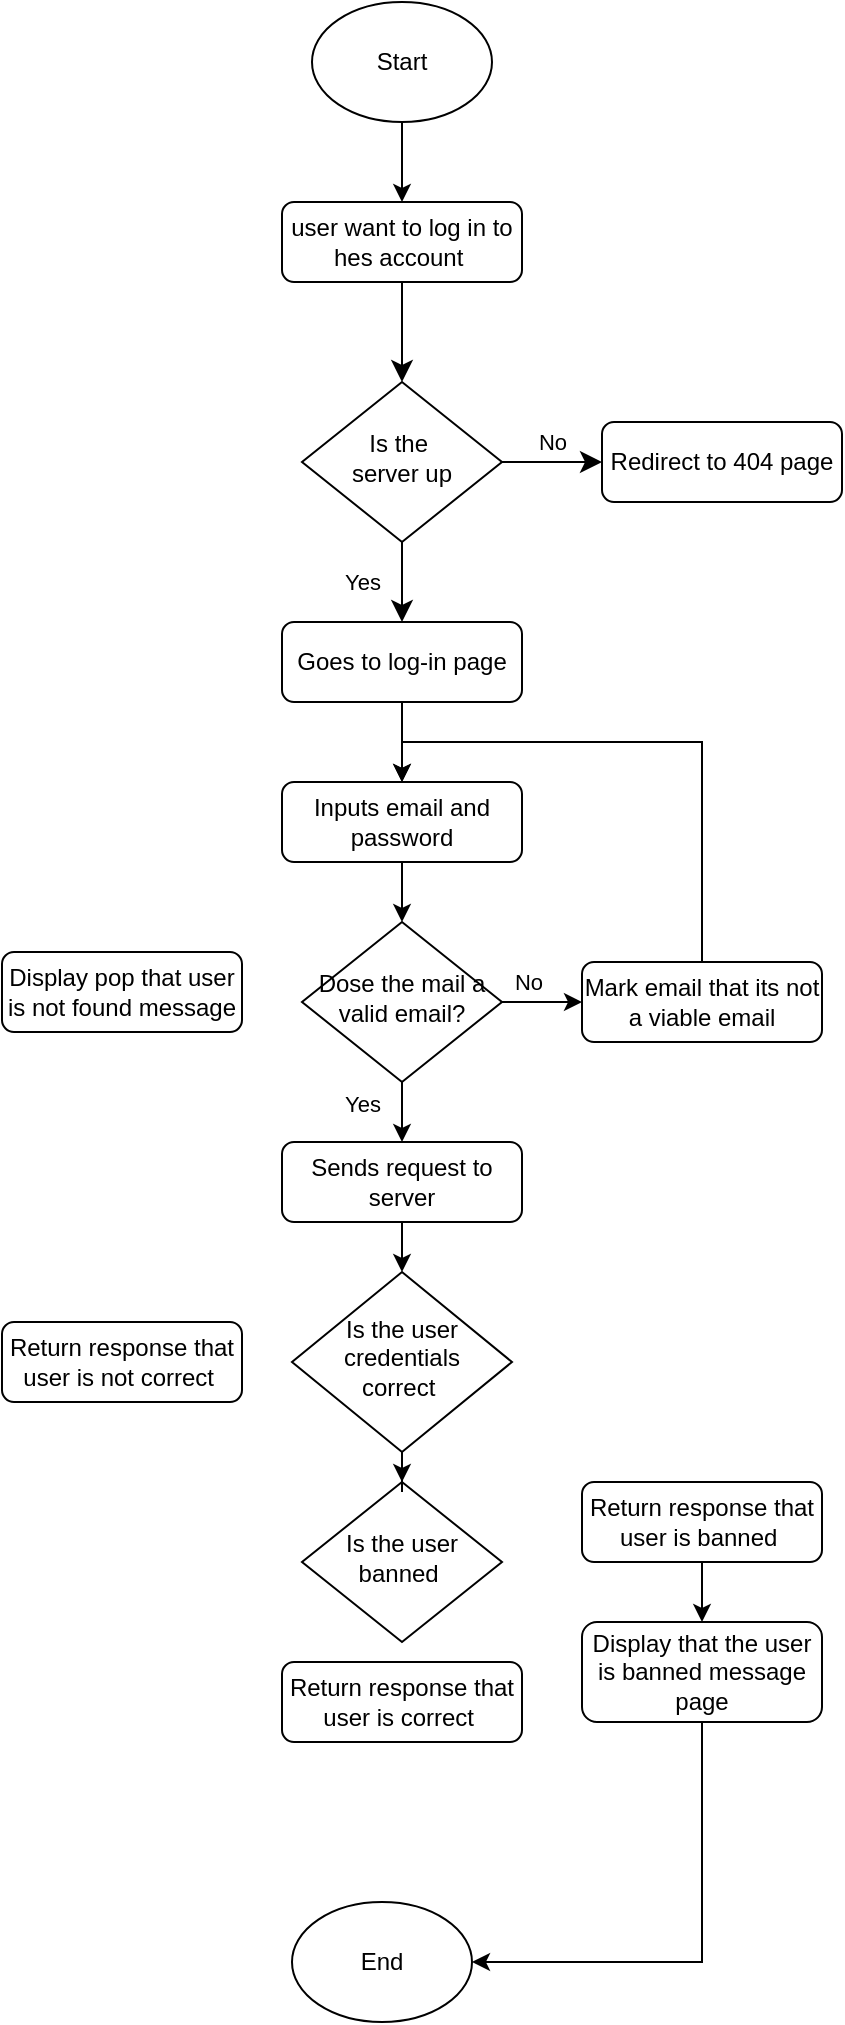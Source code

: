 <mxfile version="24.9.1">
  <diagram id="C5RBs43oDa-KdzZeNtuy" name="Page-1">
    <mxGraphModel dx="1072" dy="602" grid="1" gridSize="10" guides="1" tooltips="1" connect="1" arrows="1" fold="1" page="1" pageScale="1" pageWidth="827" pageHeight="1169" math="0" shadow="0">
      <root>
        <mxCell id="WIyWlLk6GJQsqaUBKTNV-0" />
        <mxCell id="WIyWlLk6GJQsqaUBKTNV-1" parent="WIyWlLk6GJQsqaUBKTNV-0" />
        <mxCell id="WIyWlLk6GJQsqaUBKTNV-2" value="" style="rounded=0;html=1;jettySize=auto;orthogonalLoop=1;fontSize=11;endArrow=classic;endFill=1;endSize=8;strokeWidth=1;shadow=0;labelBackgroundColor=none;edgeStyle=orthogonalEdgeStyle;" parent="WIyWlLk6GJQsqaUBKTNV-1" source="WIyWlLk6GJQsqaUBKTNV-3" target="WIyWlLk6GJQsqaUBKTNV-6" edge="1">
          <mxGeometry relative="1" as="geometry" />
        </mxCell>
        <mxCell id="WIyWlLk6GJQsqaUBKTNV-3" value="user want to log in to hes account&amp;nbsp;" style="rounded=1;whiteSpace=wrap;html=1;fontSize=12;glass=0;strokeWidth=1;shadow=0;" parent="WIyWlLk6GJQsqaUBKTNV-1" vertex="1">
          <mxGeometry x="180" y="190" width="120" height="40" as="geometry" />
        </mxCell>
        <mxCell id="WIyWlLk6GJQsqaUBKTNV-4" value="Yes" style="rounded=0;html=1;jettySize=auto;orthogonalLoop=1;fontSize=11;endArrow=classic;endFill=1;endSize=8;strokeWidth=1;shadow=0;labelBackgroundColor=none;edgeStyle=orthogonalEdgeStyle;" parent="WIyWlLk6GJQsqaUBKTNV-1" source="WIyWlLk6GJQsqaUBKTNV-6" edge="1">
          <mxGeometry x="-0.013" y="-20" relative="1" as="geometry">
            <mxPoint x="-20" y="-20" as="offset" />
            <mxPoint x="240" y="400" as="targetPoint" />
          </mxGeometry>
        </mxCell>
        <mxCell id="WIyWlLk6GJQsqaUBKTNV-5" value="No" style="edgeStyle=orthogonalEdgeStyle;rounded=0;html=1;jettySize=auto;orthogonalLoop=1;fontSize=11;endArrow=classic;endFill=1;endSize=8;strokeWidth=1;shadow=0;labelBackgroundColor=none;" parent="WIyWlLk6GJQsqaUBKTNV-1" source="WIyWlLk6GJQsqaUBKTNV-6" target="WIyWlLk6GJQsqaUBKTNV-7" edge="1">
          <mxGeometry y="10" relative="1" as="geometry">
            <mxPoint as="offset" />
          </mxGeometry>
        </mxCell>
        <mxCell id="WIyWlLk6GJQsqaUBKTNV-6" value="Is the&amp;nbsp;&lt;div&gt;server up&lt;/div&gt;" style="rhombus;whiteSpace=wrap;html=1;shadow=0;fontFamily=Helvetica;fontSize=12;align=center;strokeWidth=1;spacing=6;spacingTop=-4;" parent="WIyWlLk6GJQsqaUBKTNV-1" vertex="1">
          <mxGeometry x="190" y="280" width="100" height="80" as="geometry" />
        </mxCell>
        <mxCell id="WIyWlLk6GJQsqaUBKTNV-7" value="Redirect to 404 page" style="rounded=1;whiteSpace=wrap;html=1;fontSize=12;glass=0;strokeWidth=1;shadow=0;" parent="WIyWlLk6GJQsqaUBKTNV-1" vertex="1">
          <mxGeometry x="340" y="300" width="120" height="40" as="geometry" />
        </mxCell>
        <mxCell id="2kuRp7t0pn8Mhnb4j0c0-1" style="edgeStyle=orthogonalEdgeStyle;rounded=0;orthogonalLoop=1;jettySize=auto;html=1;entryX=0.5;entryY=0;entryDx=0;entryDy=0;" edge="1" parent="WIyWlLk6GJQsqaUBKTNV-1" source="2kuRp7t0pn8Mhnb4j0c0-0" target="WIyWlLk6GJQsqaUBKTNV-3">
          <mxGeometry relative="1" as="geometry" />
        </mxCell>
        <mxCell id="2kuRp7t0pn8Mhnb4j0c0-0" value="Start" style="ellipse;whiteSpace=wrap;html=1;" vertex="1" parent="WIyWlLk6GJQsqaUBKTNV-1">
          <mxGeometry x="195" y="90" width="90" height="60" as="geometry" />
        </mxCell>
        <mxCell id="2kuRp7t0pn8Mhnb4j0c0-4" style="edgeStyle=orthogonalEdgeStyle;rounded=0;orthogonalLoop=1;jettySize=auto;html=1;entryX=0.5;entryY=0;entryDx=0;entryDy=0;" edge="1" parent="WIyWlLk6GJQsqaUBKTNV-1" source="2kuRp7t0pn8Mhnb4j0c0-2" target="2kuRp7t0pn8Mhnb4j0c0-3">
          <mxGeometry relative="1" as="geometry" />
        </mxCell>
        <mxCell id="2kuRp7t0pn8Mhnb4j0c0-2" value="Goes to log-in page" style="rounded=1;whiteSpace=wrap;html=1;fontSize=12;glass=0;strokeWidth=1;shadow=0;" vertex="1" parent="WIyWlLk6GJQsqaUBKTNV-1">
          <mxGeometry x="180" y="400" width="120" height="40" as="geometry" />
        </mxCell>
        <mxCell id="2kuRp7t0pn8Mhnb4j0c0-10" style="edgeStyle=orthogonalEdgeStyle;rounded=0;orthogonalLoop=1;jettySize=auto;html=1;entryX=0.5;entryY=0;entryDx=0;entryDy=0;" edge="1" parent="WIyWlLk6GJQsqaUBKTNV-1" source="2kuRp7t0pn8Mhnb4j0c0-3" target="2kuRp7t0pn8Mhnb4j0c0-9">
          <mxGeometry relative="1" as="geometry" />
        </mxCell>
        <mxCell id="2kuRp7t0pn8Mhnb4j0c0-3" value="Inputs email and password" style="rounded=1;whiteSpace=wrap;html=1;fontSize=12;glass=0;strokeWidth=1;shadow=0;" vertex="1" parent="WIyWlLk6GJQsqaUBKTNV-1">
          <mxGeometry x="180" y="480" width="120" height="40" as="geometry" />
        </mxCell>
        <mxCell id="2kuRp7t0pn8Mhnb4j0c0-40" style="edgeStyle=orthogonalEdgeStyle;rounded=0;orthogonalLoop=1;jettySize=auto;html=1;entryX=0.5;entryY=0;entryDx=0;entryDy=0;" edge="1" parent="WIyWlLk6GJQsqaUBKTNV-1" source="2kuRp7t0pn8Mhnb4j0c0-5" target="2kuRp7t0pn8Mhnb4j0c0-31">
          <mxGeometry relative="1" as="geometry" />
        </mxCell>
        <mxCell id="2kuRp7t0pn8Mhnb4j0c0-5" value="Sends request to server" style="rounded=1;whiteSpace=wrap;html=1;fontSize=12;glass=0;strokeWidth=1;shadow=0;" vertex="1" parent="WIyWlLk6GJQsqaUBKTNV-1">
          <mxGeometry x="180" y="660" width="120" height="40" as="geometry" />
        </mxCell>
        <mxCell id="2kuRp7t0pn8Mhnb4j0c0-7" value="Is the user&lt;div&gt;banned&amp;nbsp;&lt;/div&gt;" style="rhombus;whiteSpace=wrap;html=1;shadow=0;fontFamily=Helvetica;fontSize=12;align=center;strokeWidth=1;spacing=6;spacingTop=-4;" vertex="1" parent="WIyWlLk6GJQsqaUBKTNV-1">
          <mxGeometry x="190" y="830" width="100" height="80" as="geometry" />
        </mxCell>
        <mxCell id="2kuRp7t0pn8Mhnb4j0c0-13" style="edgeStyle=orthogonalEdgeStyle;rounded=0;orthogonalLoop=1;jettySize=auto;html=1;entryX=0;entryY=0.5;entryDx=0;entryDy=0;" edge="1" parent="WIyWlLk6GJQsqaUBKTNV-1" source="2kuRp7t0pn8Mhnb4j0c0-9" target="2kuRp7t0pn8Mhnb4j0c0-11">
          <mxGeometry relative="1" as="geometry" />
        </mxCell>
        <mxCell id="2kuRp7t0pn8Mhnb4j0c0-17" value="No" style="edgeLabel;html=1;align=center;verticalAlign=middle;resizable=0;points=[];" vertex="1" connectable="0" parent="2kuRp7t0pn8Mhnb4j0c0-13">
          <mxGeometry x="-0.351" y="3" relative="1" as="geometry">
            <mxPoint y="-7" as="offset" />
          </mxGeometry>
        </mxCell>
        <mxCell id="2kuRp7t0pn8Mhnb4j0c0-18" style="edgeStyle=orthogonalEdgeStyle;rounded=0;orthogonalLoop=1;jettySize=auto;html=1;entryX=0.5;entryY=0;entryDx=0;entryDy=0;" edge="1" parent="WIyWlLk6GJQsqaUBKTNV-1" source="2kuRp7t0pn8Mhnb4j0c0-9" target="2kuRp7t0pn8Mhnb4j0c0-5">
          <mxGeometry relative="1" as="geometry" />
        </mxCell>
        <mxCell id="2kuRp7t0pn8Mhnb4j0c0-20" value="Yes" style="edgeLabel;html=1;align=center;verticalAlign=middle;resizable=0;points=[];" vertex="1" connectable="0" parent="2kuRp7t0pn8Mhnb4j0c0-18">
          <mxGeometry x="-0.51" y="-1" relative="1" as="geometry">
            <mxPoint x="-19" y="-2" as="offset" />
          </mxGeometry>
        </mxCell>
        <mxCell id="2kuRp7t0pn8Mhnb4j0c0-9" value="Dose the mail a valid email?" style="rhombus;whiteSpace=wrap;html=1;shadow=0;fontFamily=Helvetica;fontSize=12;align=center;strokeWidth=1;spacing=6;spacingTop=-4;" vertex="1" parent="WIyWlLk6GJQsqaUBKTNV-1">
          <mxGeometry x="190" y="550" width="100" height="80" as="geometry" />
        </mxCell>
        <mxCell id="2kuRp7t0pn8Mhnb4j0c0-16" style="edgeStyle=orthogonalEdgeStyle;rounded=0;orthogonalLoop=1;jettySize=auto;html=1;entryX=0.5;entryY=0;entryDx=0;entryDy=0;" edge="1" parent="WIyWlLk6GJQsqaUBKTNV-1" source="2kuRp7t0pn8Mhnb4j0c0-11" target="2kuRp7t0pn8Mhnb4j0c0-3">
          <mxGeometry relative="1" as="geometry">
            <Array as="points">
              <mxPoint x="390" y="460" />
              <mxPoint x="240" y="460" />
            </Array>
          </mxGeometry>
        </mxCell>
        <mxCell id="2kuRp7t0pn8Mhnb4j0c0-11" value="Mark email that its not a viable email" style="rounded=1;whiteSpace=wrap;html=1;fontSize=12;glass=0;strokeWidth=1;shadow=0;" vertex="1" parent="WIyWlLk6GJQsqaUBKTNV-1">
          <mxGeometry x="330" y="570" width="120" height="40" as="geometry" />
        </mxCell>
        <mxCell id="2kuRp7t0pn8Mhnb4j0c0-28" style="edgeStyle=orthogonalEdgeStyle;rounded=0;orthogonalLoop=1;jettySize=auto;html=1;entryX=0.5;entryY=0;entryDx=0;entryDy=0;" edge="1" parent="WIyWlLk6GJQsqaUBKTNV-1" source="2kuRp7t0pn8Mhnb4j0c0-22" target="2kuRp7t0pn8Mhnb4j0c0-26">
          <mxGeometry relative="1" as="geometry" />
        </mxCell>
        <mxCell id="2kuRp7t0pn8Mhnb4j0c0-22" value="Return response that user is banned&amp;nbsp;" style="rounded=1;whiteSpace=wrap;html=1;fontSize=12;glass=0;strokeWidth=1;shadow=0;" vertex="1" parent="WIyWlLk6GJQsqaUBKTNV-1">
          <mxGeometry x="330" y="830" width="120" height="40" as="geometry" />
        </mxCell>
        <mxCell id="2kuRp7t0pn8Mhnb4j0c0-30" style="edgeStyle=orthogonalEdgeStyle;rounded=0;orthogonalLoop=1;jettySize=auto;html=1;entryX=1;entryY=0.5;entryDx=0;entryDy=0;" edge="1" parent="WIyWlLk6GJQsqaUBKTNV-1" source="2kuRp7t0pn8Mhnb4j0c0-26" target="2kuRp7t0pn8Mhnb4j0c0-29">
          <mxGeometry relative="1" as="geometry">
            <Array as="points">
              <mxPoint x="390" y="1070" />
            </Array>
          </mxGeometry>
        </mxCell>
        <mxCell id="2kuRp7t0pn8Mhnb4j0c0-26" value="Display that the user is banned message page" style="rounded=1;whiteSpace=wrap;html=1;fontSize=12;glass=0;strokeWidth=1;shadow=0;" vertex="1" parent="WIyWlLk6GJQsqaUBKTNV-1">
          <mxGeometry x="330" y="900" width="120" height="50" as="geometry" />
        </mxCell>
        <mxCell id="2kuRp7t0pn8Mhnb4j0c0-29" value="End" style="ellipse;whiteSpace=wrap;html=1;" vertex="1" parent="WIyWlLk6GJQsqaUBKTNV-1">
          <mxGeometry x="185" y="1040" width="90" height="60" as="geometry" />
        </mxCell>
        <mxCell id="2kuRp7t0pn8Mhnb4j0c0-41" style="edgeStyle=orthogonalEdgeStyle;rounded=0;orthogonalLoop=1;jettySize=auto;html=1;entryX=0.5;entryY=0;entryDx=0;entryDy=0;" edge="1" parent="WIyWlLk6GJQsqaUBKTNV-1" source="2kuRp7t0pn8Mhnb4j0c0-31" target="2kuRp7t0pn8Mhnb4j0c0-7">
          <mxGeometry relative="1" as="geometry" />
        </mxCell>
        <mxCell id="2kuRp7t0pn8Mhnb4j0c0-31" value="Is the user&lt;div&gt;credentials correct&amp;nbsp;&lt;/div&gt;" style="rhombus;whiteSpace=wrap;html=1;shadow=0;fontFamily=Helvetica;fontSize=12;align=center;strokeWidth=1;spacing=6;spacingTop=-4;" vertex="1" parent="WIyWlLk6GJQsqaUBKTNV-1">
          <mxGeometry x="185" y="725" width="110" height="90" as="geometry" />
        </mxCell>
        <mxCell id="2kuRp7t0pn8Mhnb4j0c0-37" value="Return response that user is not correct&amp;nbsp;" style="rounded=1;whiteSpace=wrap;html=1;fontSize=12;glass=0;strokeWidth=1;shadow=0;" vertex="1" parent="WIyWlLk6GJQsqaUBKTNV-1">
          <mxGeometry x="40" y="750" width="120" height="40" as="geometry" />
        </mxCell>
        <mxCell id="2kuRp7t0pn8Mhnb4j0c0-39" value="Display pop that user is not found message" style="rounded=1;whiteSpace=wrap;html=1;fontSize=12;glass=0;strokeWidth=1;shadow=0;" vertex="1" parent="WIyWlLk6GJQsqaUBKTNV-1">
          <mxGeometry x="40" y="565" width="120" height="40" as="geometry" />
        </mxCell>
        <mxCell id="2kuRp7t0pn8Mhnb4j0c0-43" value="Return response that user is correct&amp;nbsp;" style="rounded=1;whiteSpace=wrap;html=1;fontSize=12;glass=0;strokeWidth=1;shadow=0;" vertex="1" parent="WIyWlLk6GJQsqaUBKTNV-1">
          <mxGeometry x="180" y="920" width="120" height="40" as="geometry" />
        </mxCell>
      </root>
    </mxGraphModel>
  </diagram>
</mxfile>
